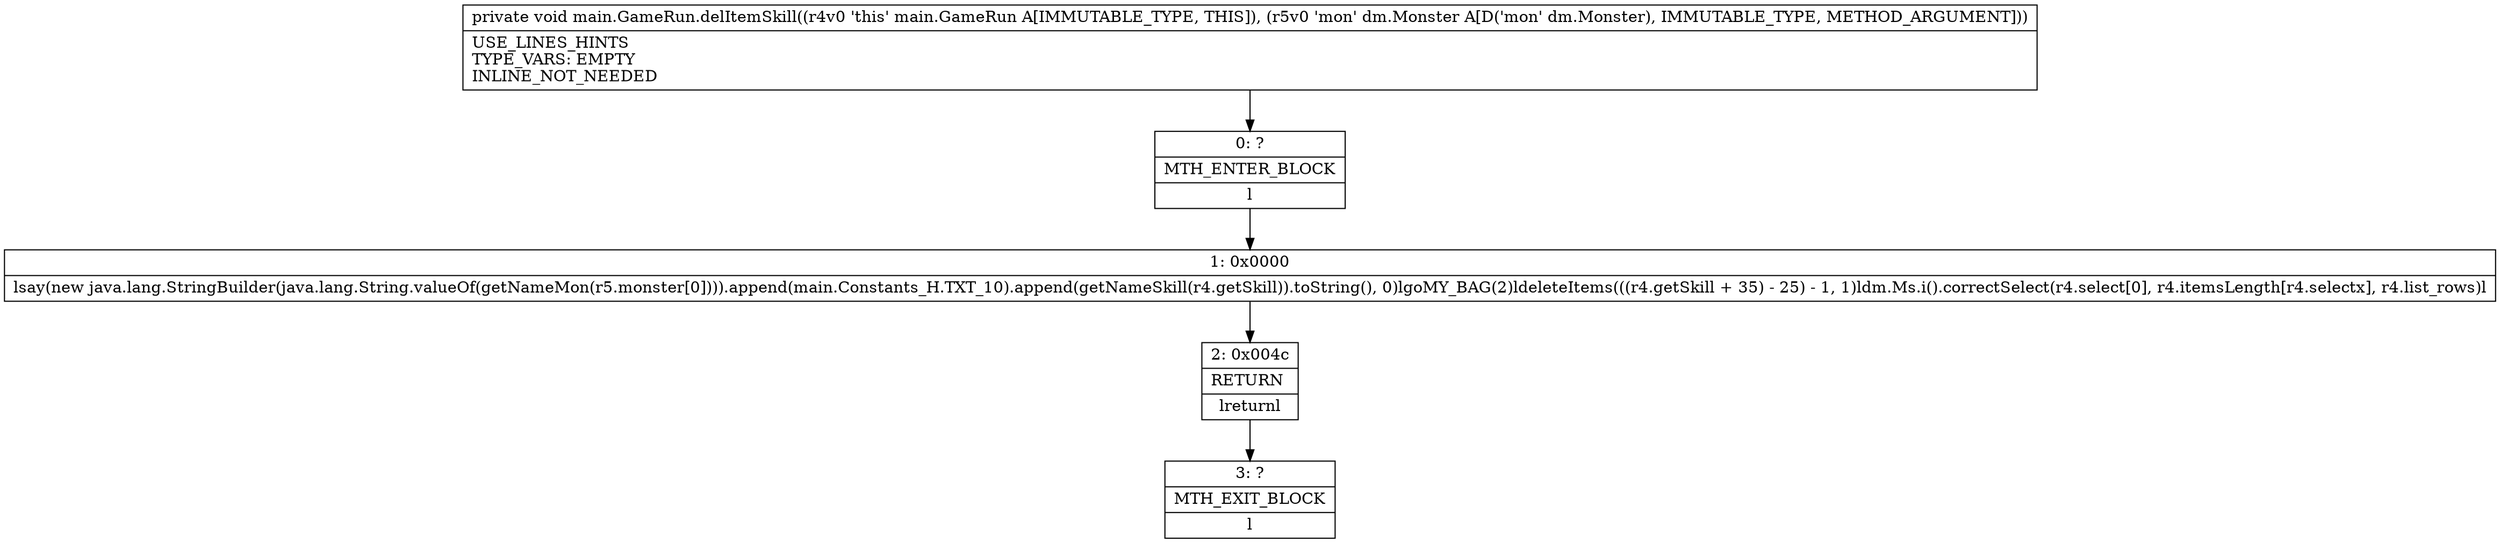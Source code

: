 digraph "CFG formain.GameRun.delItemSkill(Ldm\/Monster;)V" {
Node_0 [shape=record,label="{0\:\ ?|MTH_ENTER_BLOCK\l|l}"];
Node_1 [shape=record,label="{1\:\ 0x0000|lsay(new java.lang.StringBuilder(java.lang.String.valueOf(getNameMon(r5.monster[0]))).append(main.Constants_H.TXT_10).append(getNameSkill(r4.getSkill)).toString(), 0)lgoMY_BAG(2)ldeleteItems(((r4.getSkill + 35) \- 25) \- 1, 1)ldm.Ms.i().correctSelect(r4.select[0], r4.itemsLength[r4.selectx], r4.list_rows)l}"];
Node_2 [shape=record,label="{2\:\ 0x004c|RETURN\l|lreturnl}"];
Node_3 [shape=record,label="{3\:\ ?|MTH_EXIT_BLOCK\l|l}"];
MethodNode[shape=record,label="{private void main.GameRun.delItemSkill((r4v0 'this' main.GameRun A[IMMUTABLE_TYPE, THIS]), (r5v0 'mon' dm.Monster A[D('mon' dm.Monster), IMMUTABLE_TYPE, METHOD_ARGUMENT]))  | USE_LINES_HINTS\lTYPE_VARS: EMPTY\lINLINE_NOT_NEEDED\l}"];
MethodNode -> Node_0;
Node_0 -> Node_1;
Node_1 -> Node_2;
Node_2 -> Node_3;
}

